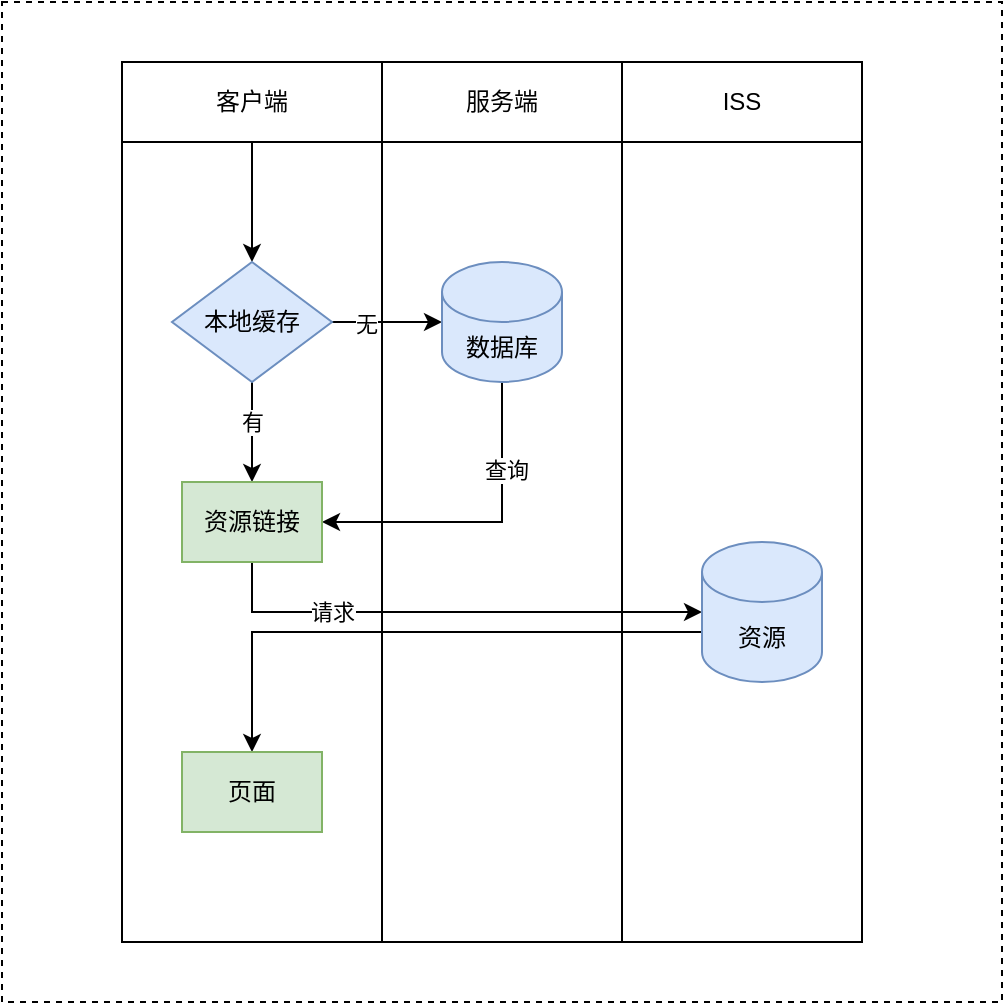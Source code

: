 <mxfile version="21.6.6" type="github">
  <diagram name="第 1 页" id="13vvjPdpNyAyPN76SAYI">
    <mxGraphModel dx="1050" dy="630" grid="1" gridSize="10" guides="1" tooltips="1" connect="1" arrows="1" fold="1" page="1" pageScale="1" pageWidth="827" pageHeight="1169" math="0" shadow="0">
      <root>
        <mxCell id="0" />
        <mxCell id="1" parent="0" />
        <mxCell id="u8UaRioUBdf-gC_m8vxL-38" value="" style="rounded=0;whiteSpace=wrap;html=1;dashed=1;" vertex="1" parent="1">
          <mxGeometry x="200" y="170" width="500" height="500" as="geometry" />
        </mxCell>
        <mxCell id="u8UaRioUBdf-gC_m8vxL-42" value="" style="rounded=0;whiteSpace=wrap;html=1;" vertex="1" parent="1">
          <mxGeometry x="510" y="240" width="120" height="400" as="geometry" />
        </mxCell>
        <mxCell id="u8UaRioUBdf-gC_m8vxL-41" value="" style="rounded=0;whiteSpace=wrap;html=1;" vertex="1" parent="1">
          <mxGeometry x="390" y="240" width="120" height="400" as="geometry" />
        </mxCell>
        <mxCell id="u8UaRioUBdf-gC_m8vxL-40" value="" style="rounded=0;whiteSpace=wrap;html=1;" vertex="1" parent="1">
          <mxGeometry x="260" y="240" width="130" height="400" as="geometry" />
        </mxCell>
        <mxCell id="u8UaRioUBdf-gC_m8vxL-4" value="服务端" style="rounded=0;whiteSpace=wrap;html=1;" vertex="1" parent="1">
          <mxGeometry x="390" y="200" width="120" height="40" as="geometry" />
        </mxCell>
        <mxCell id="u8UaRioUBdf-gC_m8vxL-19" style="edgeStyle=orthogonalEdgeStyle;rounded=0;orthogonalLoop=1;jettySize=auto;html=1;exitX=0.5;exitY=1;exitDx=0;exitDy=0;entryX=0.5;entryY=0;entryDx=0;entryDy=0;" edge="1" parent="1" source="u8UaRioUBdf-gC_m8vxL-11" target="u8UaRioUBdf-gC_m8vxL-18">
          <mxGeometry relative="1" as="geometry" />
        </mxCell>
        <mxCell id="u8UaRioUBdf-gC_m8vxL-11" value="客户端" style="rounded=0;whiteSpace=wrap;html=1;" vertex="1" parent="1">
          <mxGeometry x="260" y="200" width="130" height="40" as="geometry" />
        </mxCell>
        <mxCell id="u8UaRioUBdf-gC_m8vxL-17" value="ISS" style="rounded=0;whiteSpace=wrap;html=1;" vertex="1" parent="1">
          <mxGeometry x="510" y="200" width="120" height="40" as="geometry" />
        </mxCell>
        <mxCell id="u8UaRioUBdf-gC_m8vxL-21" style="edgeStyle=orthogonalEdgeStyle;rounded=0;orthogonalLoop=1;jettySize=auto;html=1;exitX=1;exitY=0.5;exitDx=0;exitDy=0;entryX=0;entryY=0.5;entryDx=0;entryDy=0;entryPerimeter=0;" edge="1" parent="1" source="u8UaRioUBdf-gC_m8vxL-18" target="u8UaRioUBdf-gC_m8vxL-20">
          <mxGeometry relative="1" as="geometry" />
        </mxCell>
        <mxCell id="u8UaRioUBdf-gC_m8vxL-22" value="无" style="edgeLabel;html=1;align=center;verticalAlign=middle;resizable=0;points=[];" vertex="1" connectable="0" parent="u8UaRioUBdf-gC_m8vxL-21">
          <mxGeometry x="-0.386" y="-1" relative="1" as="geometry">
            <mxPoint as="offset" />
          </mxGeometry>
        </mxCell>
        <mxCell id="u8UaRioUBdf-gC_m8vxL-23" style="edgeStyle=orthogonalEdgeStyle;rounded=0;orthogonalLoop=1;jettySize=auto;html=1;exitX=0.5;exitY=1;exitDx=0;exitDy=0;entryX=0.5;entryY=0;entryDx=0;entryDy=0;" edge="1" parent="1" source="u8UaRioUBdf-gC_m8vxL-18" target="u8UaRioUBdf-gC_m8vxL-24">
          <mxGeometry relative="1" as="geometry">
            <mxPoint x="325" y="400" as="targetPoint" />
          </mxGeometry>
        </mxCell>
        <mxCell id="u8UaRioUBdf-gC_m8vxL-25" value="有" style="edgeLabel;html=1;align=center;verticalAlign=middle;resizable=0;points=[];" vertex="1" connectable="0" parent="u8UaRioUBdf-gC_m8vxL-23">
          <mxGeometry x="-0.404" y="-2" relative="1" as="geometry">
            <mxPoint x="2" y="5" as="offset" />
          </mxGeometry>
        </mxCell>
        <mxCell id="u8UaRioUBdf-gC_m8vxL-18" value="本地缓存" style="rhombus;whiteSpace=wrap;html=1;fillColor=#dae8fc;strokeColor=#6c8ebf;" vertex="1" parent="1">
          <mxGeometry x="285" y="300" width="80" height="60" as="geometry" />
        </mxCell>
        <mxCell id="u8UaRioUBdf-gC_m8vxL-26" style="edgeStyle=orthogonalEdgeStyle;rounded=0;orthogonalLoop=1;jettySize=auto;html=1;exitX=0.5;exitY=1;exitDx=0;exitDy=0;exitPerimeter=0;entryX=1;entryY=0.5;entryDx=0;entryDy=0;" edge="1" parent="1" source="u8UaRioUBdf-gC_m8vxL-20" target="u8UaRioUBdf-gC_m8vxL-24">
          <mxGeometry relative="1" as="geometry" />
        </mxCell>
        <mxCell id="u8UaRioUBdf-gC_m8vxL-27" value="查询" style="edgeLabel;html=1;align=center;verticalAlign=middle;resizable=0;points=[];" vertex="1" connectable="0" parent="u8UaRioUBdf-gC_m8vxL-26">
          <mxGeometry x="-0.451" y="2" relative="1" as="geometry">
            <mxPoint as="offset" />
          </mxGeometry>
        </mxCell>
        <mxCell id="u8UaRioUBdf-gC_m8vxL-20" value="数据库" style="shape=cylinder3;whiteSpace=wrap;html=1;boundedLbl=1;backgroundOutline=1;size=15;fillColor=#dae8fc;strokeColor=#6c8ebf;" vertex="1" parent="1">
          <mxGeometry x="420" y="300" width="60" height="60" as="geometry" />
        </mxCell>
        <mxCell id="u8UaRioUBdf-gC_m8vxL-29" style="edgeStyle=orthogonalEdgeStyle;rounded=0;orthogonalLoop=1;jettySize=auto;html=1;exitX=0.5;exitY=1;exitDx=0;exitDy=0;" edge="1" parent="1" source="u8UaRioUBdf-gC_m8vxL-24" target="u8UaRioUBdf-gC_m8vxL-28">
          <mxGeometry relative="1" as="geometry" />
        </mxCell>
        <mxCell id="u8UaRioUBdf-gC_m8vxL-30" value="请求" style="edgeLabel;html=1;align=center;verticalAlign=middle;resizable=0;points=[];" vertex="1" connectable="0" parent="u8UaRioUBdf-gC_m8vxL-29">
          <mxGeometry x="-0.137" y="-1" relative="1" as="geometry">
            <mxPoint x="-43" y="-1" as="offset" />
          </mxGeometry>
        </mxCell>
        <mxCell id="u8UaRioUBdf-gC_m8vxL-24" value="资源链接" style="rounded=0;whiteSpace=wrap;html=1;fillColor=#d5e8d4;strokeColor=#82b366;" vertex="1" parent="1">
          <mxGeometry x="290" y="410" width="70" height="40" as="geometry" />
        </mxCell>
        <mxCell id="u8UaRioUBdf-gC_m8vxL-33" style="edgeStyle=orthogonalEdgeStyle;rounded=0;orthogonalLoop=1;jettySize=auto;html=1;exitX=0;exitY=0;exitDx=0;exitDy=45;exitPerimeter=0;" edge="1" parent="1" source="u8UaRioUBdf-gC_m8vxL-28" target="u8UaRioUBdf-gC_m8vxL-32">
          <mxGeometry relative="1" as="geometry" />
        </mxCell>
        <mxCell id="u8UaRioUBdf-gC_m8vxL-28" value="资源" style="shape=cylinder3;whiteSpace=wrap;html=1;boundedLbl=1;backgroundOutline=1;size=15;fillColor=#dae8fc;strokeColor=#6c8ebf;" vertex="1" parent="1">
          <mxGeometry x="550" y="440" width="60" height="70" as="geometry" />
        </mxCell>
        <mxCell id="u8UaRioUBdf-gC_m8vxL-32" value="页面" style="rounded=0;whiteSpace=wrap;html=1;fillColor=#d5e8d4;strokeColor=#82b366;" vertex="1" parent="1">
          <mxGeometry x="290" y="545" width="70" height="40" as="geometry" />
        </mxCell>
      </root>
    </mxGraphModel>
  </diagram>
</mxfile>
